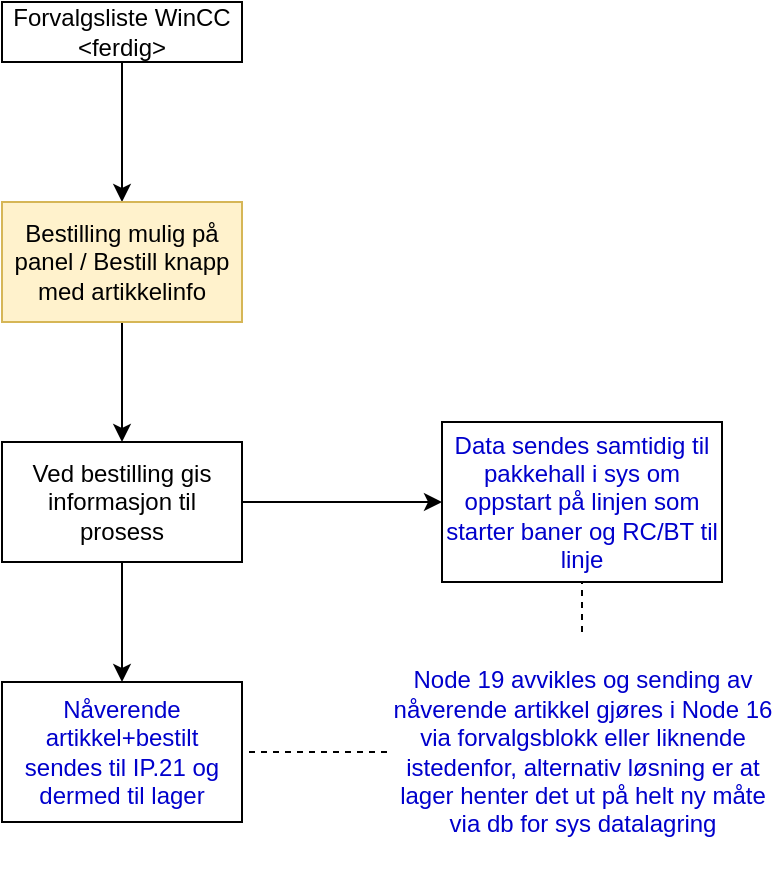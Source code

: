 <mxfile version="24.5.2" type="github">
  <diagram name="Dataflyt" id="NGJzMoL1YaxwXaJGOSmv">
    <mxGraphModel dx="744" dy="390" grid="1" gridSize="10" guides="1" tooltips="1" connect="1" arrows="1" fold="1" page="1" pageScale="1" pageWidth="827" pageHeight="1169" math="0" shadow="0">
      <root>
        <mxCell id="0" />
        <mxCell id="1" parent="0" />
        <mxCell id="R37Bo-__Ryh6URvWXUYt-6" style="edgeStyle=orthogonalEdgeStyle;rounded=0;orthogonalLoop=1;jettySize=auto;html=1;exitX=0.5;exitY=1;exitDx=0;exitDy=0;entryX=0.5;entryY=0;entryDx=0;entryDy=0;" edge="1" parent="1" source="R37Bo-__Ryh6URvWXUYt-1" target="R37Bo-__Ryh6URvWXUYt-3">
          <mxGeometry relative="1" as="geometry" />
        </mxCell>
        <mxCell id="R37Bo-__Ryh6URvWXUYt-1" value="Forvalgsliste WinCC&lt;br&gt;&amp;lt;ferdig&amp;gt;" style="rounded=0;whiteSpace=wrap;html=1;" vertex="1" parent="1">
          <mxGeometry x="340" y="340" width="120" height="30" as="geometry" />
        </mxCell>
        <mxCell id="R37Bo-__Ryh6URvWXUYt-8" style="edgeStyle=orthogonalEdgeStyle;rounded=0;orthogonalLoop=1;jettySize=auto;html=1;exitX=0.5;exitY=1;exitDx=0;exitDy=0;entryX=0.5;entryY=0;entryDx=0;entryDy=0;" edge="1" parent="1" source="R37Bo-__Ryh6URvWXUYt-3" target="R37Bo-__Ryh6URvWXUYt-7">
          <mxGeometry relative="1" as="geometry" />
        </mxCell>
        <mxCell id="R37Bo-__Ryh6URvWXUYt-3" value="Bestilling mulig på panel / Bestill knapp med artikkelinfo" style="rounded=0;whiteSpace=wrap;html=1;fillColor=#fff2cc;strokeColor=#d6b656;" vertex="1" parent="1">
          <mxGeometry x="340" y="440" width="120" height="60" as="geometry" />
        </mxCell>
        <mxCell id="R37Bo-__Ryh6URvWXUYt-10" style="edgeStyle=orthogonalEdgeStyle;rounded=0;orthogonalLoop=1;jettySize=auto;html=1;exitX=0.5;exitY=1;exitDx=0;exitDy=0;entryX=0.5;entryY=0;entryDx=0;entryDy=0;" edge="1" parent="1" source="R37Bo-__Ryh6URvWXUYt-7" target="R37Bo-__Ryh6URvWXUYt-9">
          <mxGeometry relative="1" as="geometry" />
        </mxCell>
        <mxCell id="R37Bo-__Ryh6URvWXUYt-14" style="edgeStyle=orthogonalEdgeStyle;rounded=0;orthogonalLoop=1;jettySize=auto;html=1;exitX=1;exitY=0.5;exitDx=0;exitDy=0;entryX=0;entryY=0.5;entryDx=0;entryDy=0;" edge="1" parent="1" source="R37Bo-__Ryh6URvWXUYt-7" target="R37Bo-__Ryh6URvWXUYt-15">
          <mxGeometry relative="1" as="geometry">
            <mxPoint x="560" y="590" as="targetPoint" />
          </mxGeometry>
        </mxCell>
        <mxCell id="R37Bo-__Ryh6URvWXUYt-7" value="Ved bestilling gis informasjon til prosess" style="rounded=0;whiteSpace=wrap;html=1;" vertex="1" parent="1">
          <mxGeometry x="340" y="560" width="120" height="60" as="geometry" />
        </mxCell>
        <mxCell id="R37Bo-__Ryh6URvWXUYt-9" value="Nåverende artikkel+bestilt sendes til IP.21 og dermed til lager" style="rounded=0;whiteSpace=wrap;html=1;fontColor=#0000cc;" vertex="1" parent="1">
          <mxGeometry x="340" y="680" width="120" height="70" as="geometry" />
        </mxCell>
        <mxCell id="R37Bo-__Ryh6URvWXUYt-16" style="edgeStyle=orthogonalEdgeStyle;rounded=0;orthogonalLoop=1;jettySize=auto;html=1;exitX=0.5;exitY=0;exitDx=0;exitDy=0;entryX=0.5;entryY=1;entryDx=0;entryDy=0;dashed=1;endArrow=none;endFill=0;" edge="1" parent="1" source="R37Bo-__Ryh6URvWXUYt-12" target="R37Bo-__Ryh6URvWXUYt-15">
          <mxGeometry relative="1" as="geometry" />
        </mxCell>
        <mxCell id="R37Bo-__Ryh6URvWXUYt-17" style="edgeStyle=orthogonalEdgeStyle;rounded=0;orthogonalLoop=1;jettySize=auto;html=1;exitX=0;exitY=0.5;exitDx=0;exitDy=0;entryX=1;entryY=0.5;entryDx=0;entryDy=0;dashed=1;endArrow=none;endFill=0;" edge="1" parent="1" source="R37Bo-__Ryh6URvWXUYt-12" target="R37Bo-__Ryh6URvWXUYt-9">
          <mxGeometry relative="1" as="geometry" />
        </mxCell>
        <mxCell id="R37Bo-__Ryh6URvWXUYt-12" value="Node 19 avvikles og sending av nåverende artikkel gjøres i Node 16 via forvalgsblokk eller liknende istedenfor, alternativ løsning er at lager henter det ut på helt ny måte via db for sys datalagring" style="text;html=1;align=center;verticalAlign=middle;whiteSpace=wrap;rounded=0;fontColor=#0000cc;" vertex="1" parent="1">
          <mxGeometry x="532.5" y="655" width="195" height="120" as="geometry" />
        </mxCell>
        <mxCell id="R37Bo-__Ryh6URvWXUYt-15" value="Data sendes samtidig til pakkehall i sys om oppstart på linjen som starter baner og RC/BT til linje" style="rounded=0;whiteSpace=wrap;html=1;fontColor=#0000CC;" vertex="1" parent="1">
          <mxGeometry x="560" y="550" width="140" height="80" as="geometry" />
        </mxCell>
      </root>
    </mxGraphModel>
  </diagram>
</mxfile>
